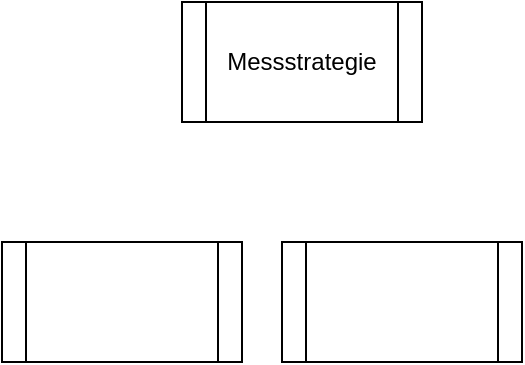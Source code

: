 <mxfile version="28.2.7">
  <diagram name="Seite-1" id="Q4hf6XkKGH_FlzDQ4PBc">
    <mxGraphModel dx="582" dy="398" grid="1" gridSize="10" guides="1" tooltips="1" connect="1" arrows="1" fold="1" page="1" pageScale="1" pageWidth="827" pageHeight="1169" math="0" shadow="0">
      <root>
        <mxCell id="0" />
        <mxCell id="1" parent="0" />
        <mxCell id="oGVinIW1sa6yVOO2Fw0b-1" value="Messstrategie" style="shape=process;whiteSpace=wrap;html=1;backgroundOutline=1;" parent="1" vertex="1">
          <mxGeometry x="170" y="130" width="120" height="60" as="geometry" />
        </mxCell>
        <mxCell id="lSfCjTqTd-5FjTyQqh6--1" value="" style="shape=process;whiteSpace=wrap;html=1;backgroundOutline=1;" vertex="1" parent="1">
          <mxGeometry x="80" y="250" width="120" height="60" as="geometry" />
        </mxCell>
        <mxCell id="lSfCjTqTd-5FjTyQqh6--2" value="" style="shape=process;whiteSpace=wrap;html=1;backgroundOutline=1;" vertex="1" parent="1">
          <mxGeometry x="220" y="250" width="120" height="60" as="geometry" />
        </mxCell>
      </root>
    </mxGraphModel>
  </diagram>
</mxfile>
